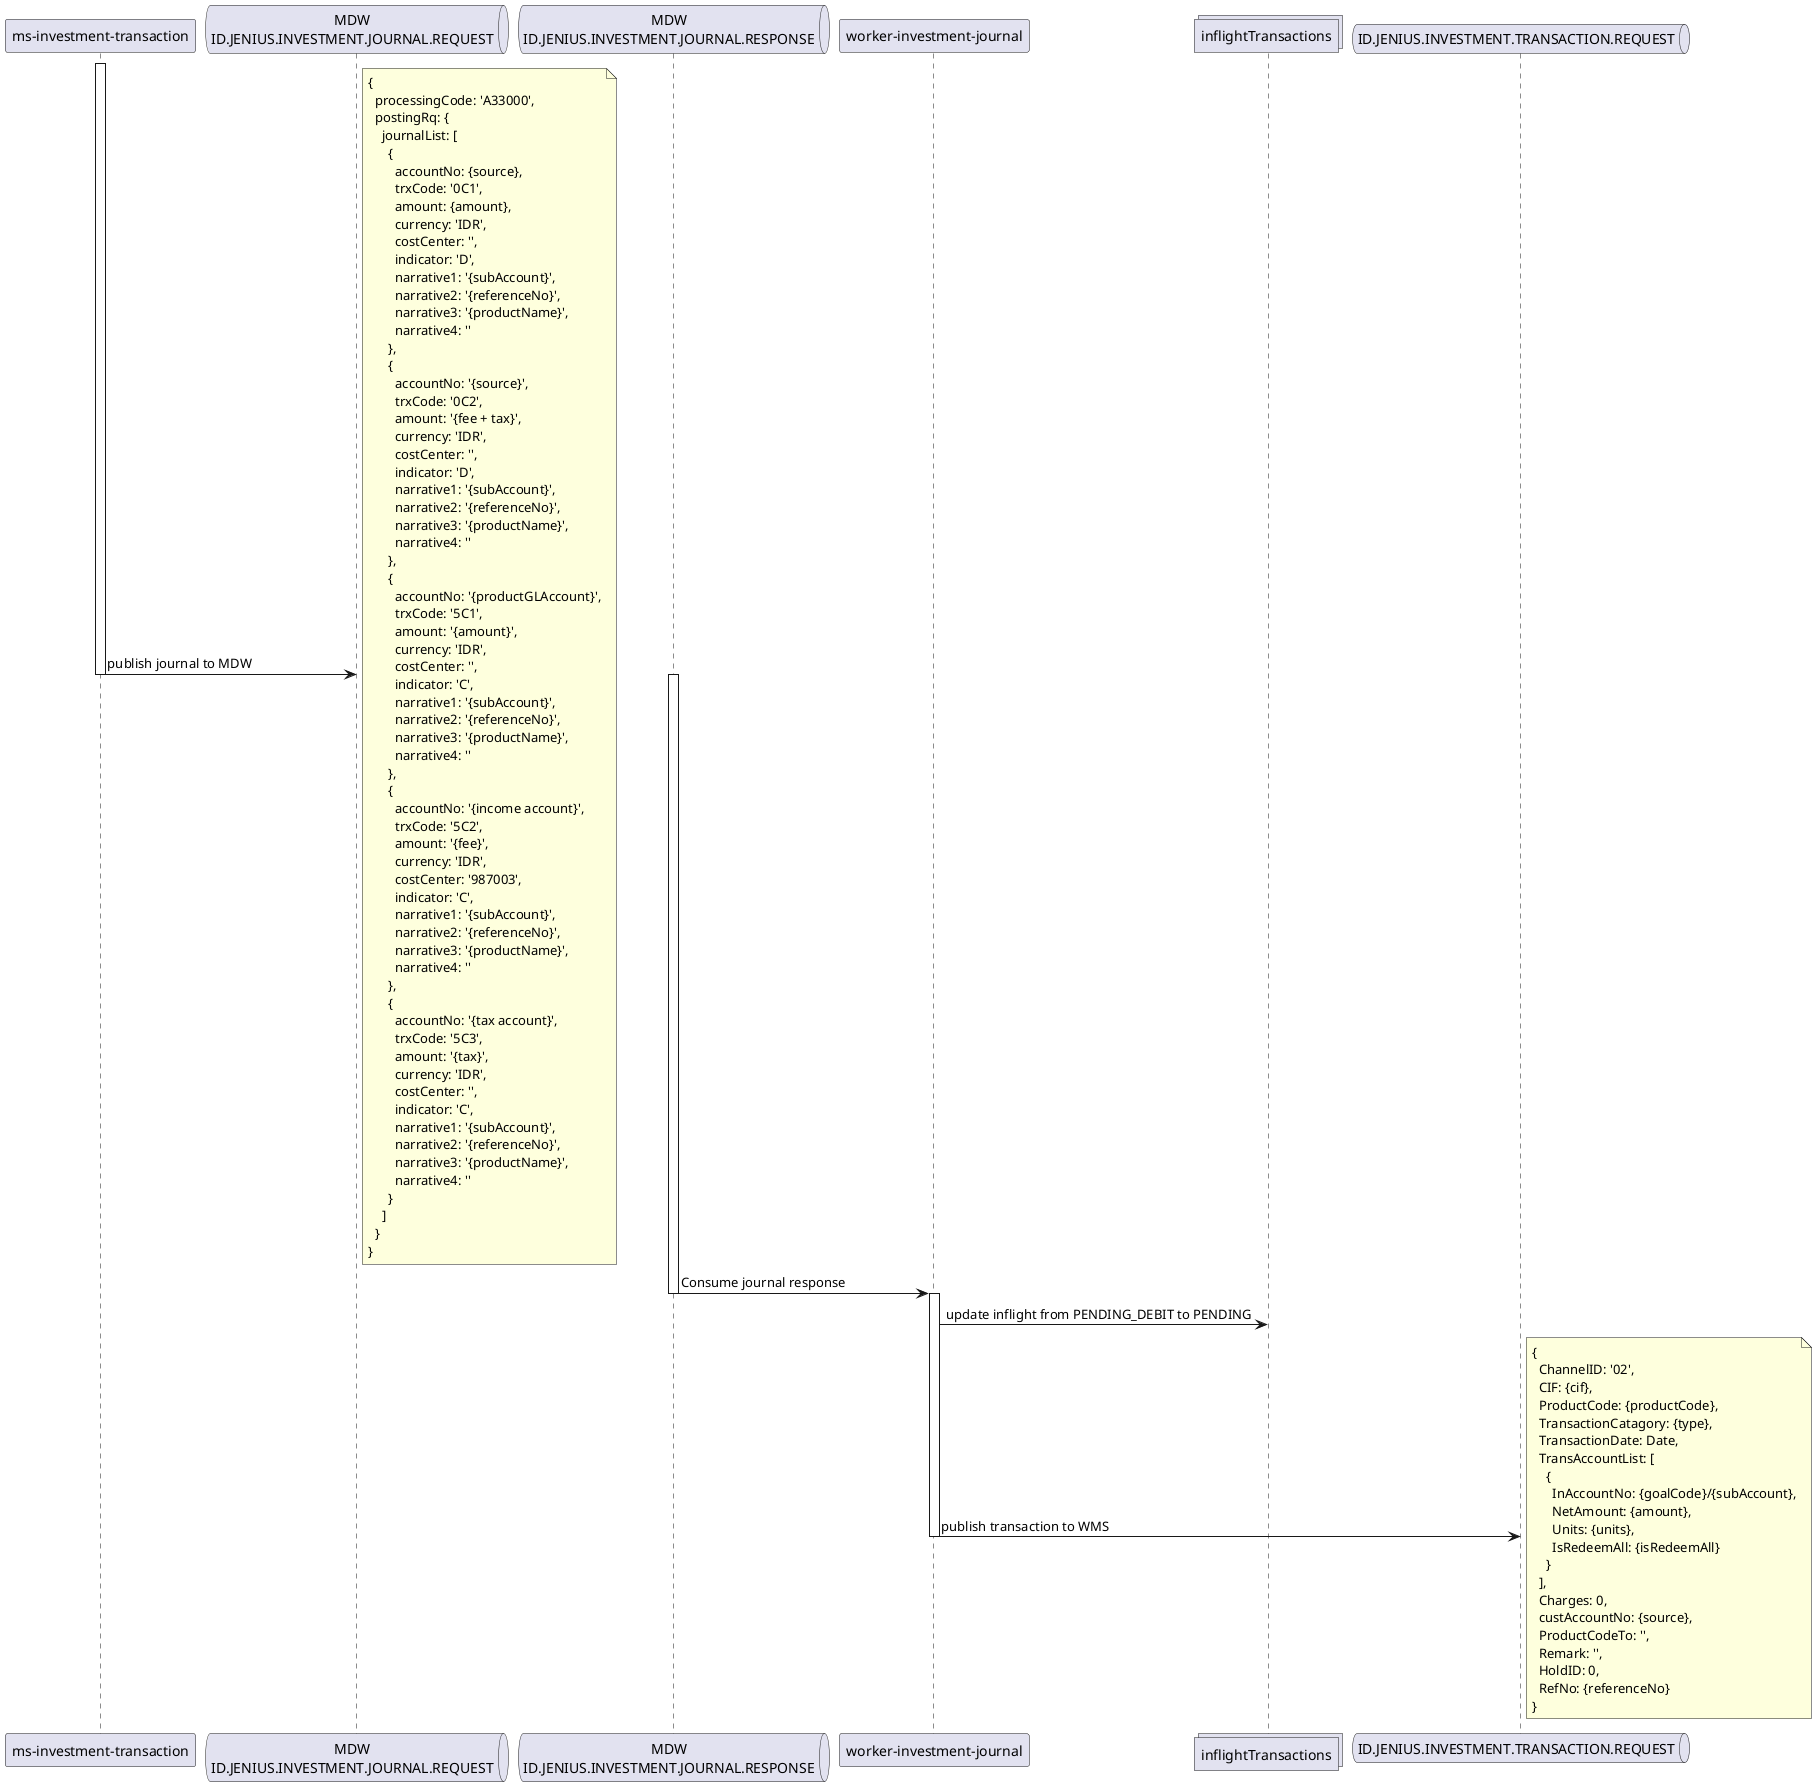 @startuml create transaction
participant "ms-investment-transaction" as mit
queue "MDW\nID.JENIUS.INVESTMENT.JOURNAL.REQUEST" as mdwReq
queue "MDW\nID.JENIUS.INVESTMENT.JOURNAL.RESPONSE" as mdw
participant "worker-investment-journal" as wij
collections "inflightTransactions" as inflights
queue "ID.JENIUS.INVESTMENT.TRANSACTION.REQUEST" as wms

activate mit
mit -> mdwReq: publish journal to MDW
note right
{
  processingCode: 'A33000',
  postingRq: {
    journalList: [
      {
        accountNo: {source},
        trxCode: '0C1',
        amount: {amount},
        currency: 'IDR',
        costCenter: '',
        indicator: 'D',
        narrative1: '{subAccount}',
        narrative2: '{referenceNo}',
        narrative3: '{productName}',
        narrative4: ''
      },
      {
        accountNo: '{source}',
        trxCode: '0C2',
        amount: '{fee + tax}',
        currency: 'IDR',
        costCenter: '',
        indicator: 'D',
        narrative1: '{subAccount}',
        narrative2: '{referenceNo}',
        narrative3: '{productName}',
        narrative4: ''
      },
      {
        accountNo: '{productGLAccount}',
        trxCode: '5C1',
        amount: '{amount}',
        currency: 'IDR',
        costCenter: '',
        indicator: 'C',
        narrative1: '{subAccount}',
        narrative2: '{referenceNo}',
        narrative3: '{productName}',
        narrative4: ''
      },
      {
        accountNo: '{income account}',
        trxCode: '5C2',
        amount: '{fee}',
        currency: 'IDR',
        costCenter: '987003',
        indicator: 'C',
        narrative1: '{subAccount}',
        narrative2: '{referenceNo}',
        narrative3: '{productName}',
        narrative4: ''
      },
      {
        accountNo: '{tax account}',
        trxCode: '5C3',
        amount: '{tax}',
        currency: 'IDR',
        costCenter: '',
        indicator: 'C',
        narrative1: '{subAccount}',
        narrative2: '{referenceNo}',
        narrative3: '{productName}',
        narrative4: ''
      }
    ]
  }
}
end note
deactivate mit
activate mdw
mdw -> wij: Consume journal response
deactivate mdw
activate wij
wij -> inflights: update inflight from PENDING_DEBIT to PENDING
wij -> wms: publish transaction to WMS
note right
{
  ChannelID: '02',
  CIF: {cif},
  ProductCode: {productCode},
  TransactionCatagory: {type},
  TransactionDate: Date,
  TransAccountList: [
    {
      InAccountNo: {goalCode}/{subAccount},
      NetAmount: {amount},
      Units: {units},
      IsRedeemAll: {isRedeemAll}
    }
  ],
  Charges: 0,
  custAccountNo: {source},
  ProductCodeTo: '',
  Remark: '',
  HoldID: 0,
  RefNo: {referenceNo}
}
end note
deactivate wij
@enduml